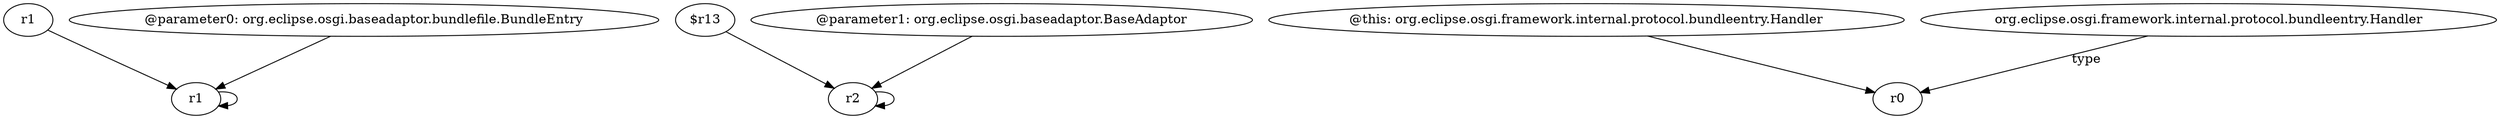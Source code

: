 digraph g {
0[label="r1"]
1[label="r1"]
0->1[label=""]
2[label="$r13"]
3[label="r2"]
2->3[label=""]
1->1[label=""]
4[label="@this: org.eclipse.osgi.framework.internal.protocol.bundleentry.Handler"]
5[label="r0"]
4->5[label=""]
6[label="@parameter1: org.eclipse.osgi.baseadaptor.BaseAdaptor"]
6->3[label=""]
3->3[label=""]
7[label="@parameter0: org.eclipse.osgi.baseadaptor.bundlefile.BundleEntry"]
7->1[label=""]
8[label="org.eclipse.osgi.framework.internal.protocol.bundleentry.Handler"]
8->5[label="type"]
}